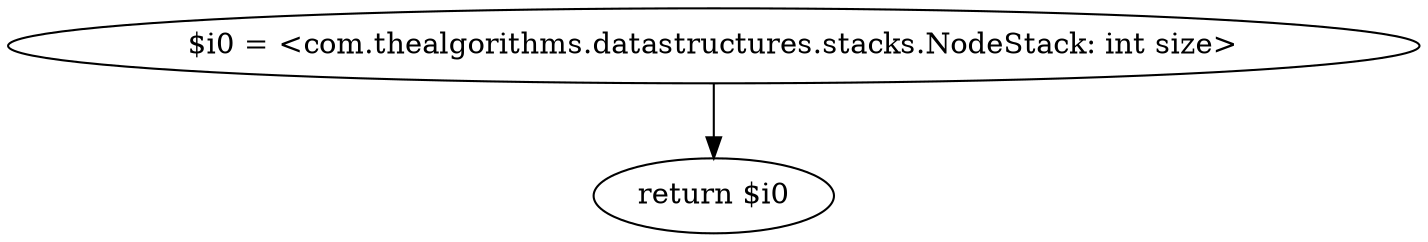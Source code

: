 digraph "unitGraph" {
    "$i0 = <com.thealgorithms.datastructures.stacks.NodeStack: int size>"
    "return $i0"
    "$i0 = <com.thealgorithms.datastructures.stacks.NodeStack: int size>"->"return $i0";
}
